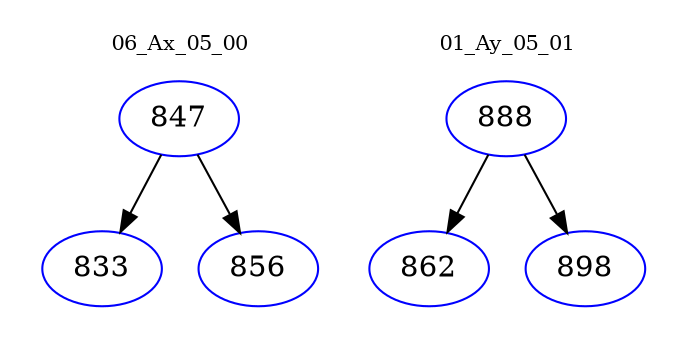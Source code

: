 digraph{
subgraph cluster_0 {
color = white
label = "06_Ax_05_00";
fontsize=10;
T0_847 [label="847", color="blue"]
T0_847 -> T0_833 [color="black"]
T0_833 [label="833", color="blue"]
T0_847 -> T0_856 [color="black"]
T0_856 [label="856", color="blue"]
}
subgraph cluster_1 {
color = white
label = "01_Ay_05_01";
fontsize=10;
T1_888 [label="888", color="blue"]
T1_888 -> T1_862 [color="black"]
T1_862 [label="862", color="blue"]
T1_888 -> T1_898 [color="black"]
T1_898 [label="898", color="blue"]
}
}
